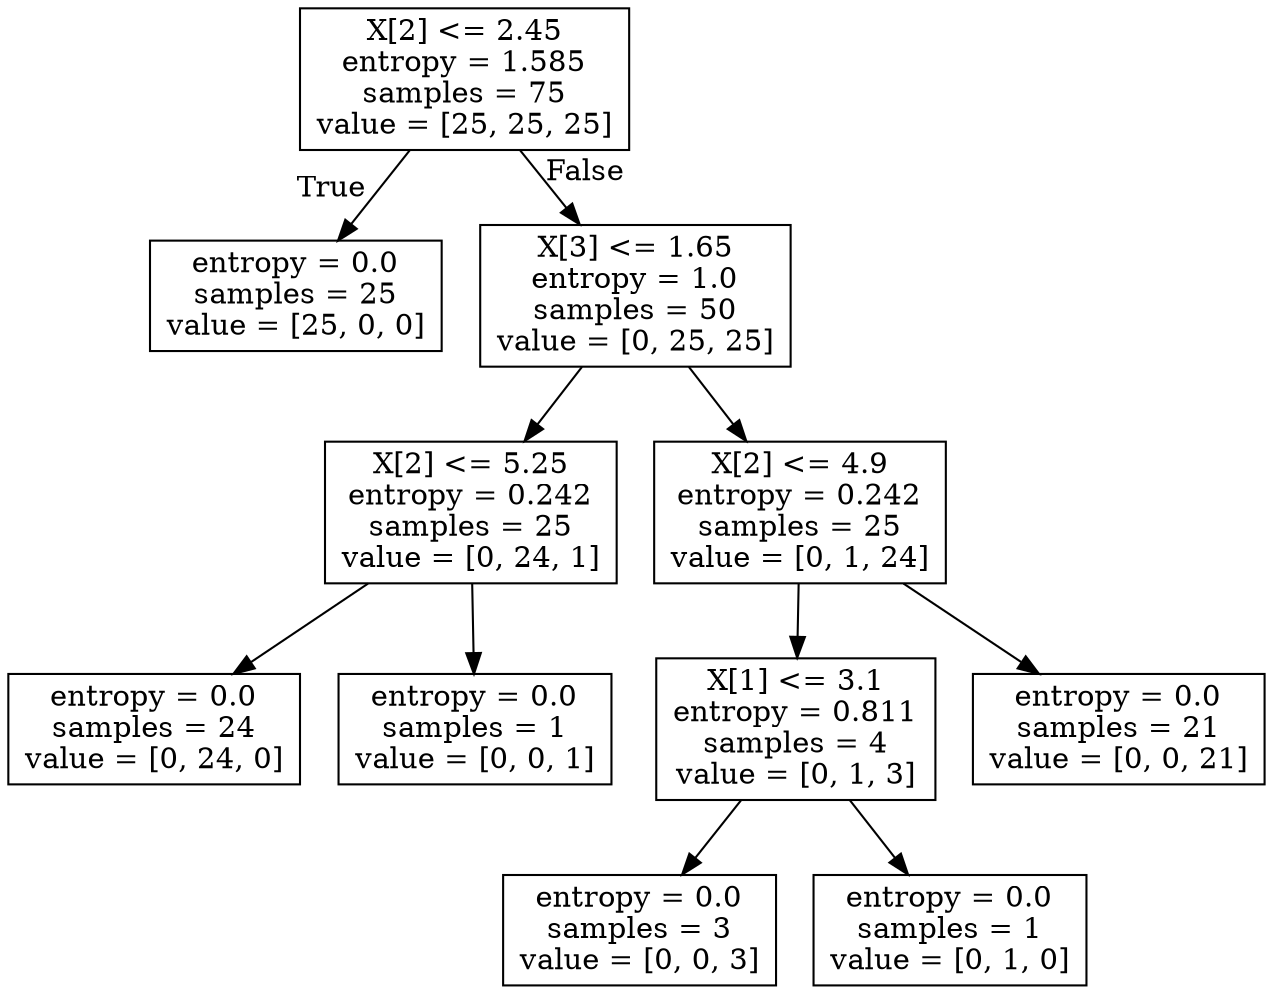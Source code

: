 digraph Tree {
node [shape=box] ;
0 [label="X[2] <= 2.45\nentropy = 1.585\nsamples = 75\nvalue = [25, 25, 25]"] ;
1 [label="entropy = 0.0\nsamples = 25\nvalue = [25, 0, 0]"] ;
0 -> 1 [labeldistance=2.5, labelangle=45, headlabel="True"] ;
2 [label="X[3] <= 1.65\nentropy = 1.0\nsamples = 50\nvalue = [0, 25, 25]"] ;
0 -> 2 [labeldistance=2.5, labelangle=-45, headlabel="False"] ;
3 [label="X[2] <= 5.25\nentropy = 0.242\nsamples = 25\nvalue = [0, 24, 1]"] ;
2 -> 3 ;
4 [label="entropy = 0.0\nsamples = 24\nvalue = [0, 24, 0]"] ;
3 -> 4 ;
5 [label="entropy = 0.0\nsamples = 1\nvalue = [0, 0, 1]"] ;
3 -> 5 ;
6 [label="X[2] <= 4.9\nentropy = 0.242\nsamples = 25\nvalue = [0, 1, 24]"] ;
2 -> 6 ;
7 [label="X[1] <= 3.1\nentropy = 0.811\nsamples = 4\nvalue = [0, 1, 3]"] ;
6 -> 7 ;
8 [label="entropy = 0.0\nsamples = 3\nvalue = [0, 0, 3]"] ;
7 -> 8 ;
9 [label="entropy = 0.0\nsamples = 1\nvalue = [0, 1, 0]"] ;
7 -> 9 ;
10 [label="entropy = 0.0\nsamples = 21\nvalue = [0, 0, 21]"] ;
6 -> 10 ;
}